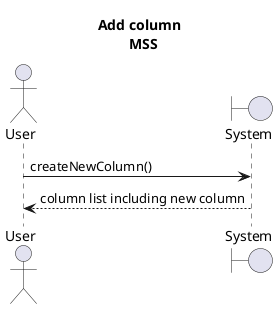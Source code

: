 @startuml
title Add column \n MSS
Actor User
Boundary System
User -> System: createNewColumn()
System --> User: column list including new column


@enduml